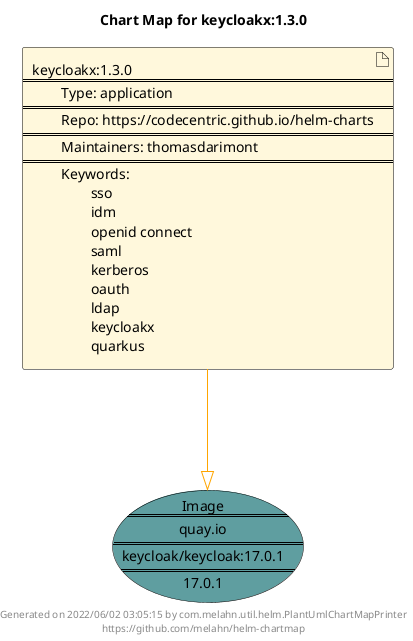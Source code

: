 @startuml
skinparam linetype ortho
skinparam backgroundColor white
skinparam usecaseBorderColor black
skinparam usecaseArrowColor LightSlateGray
skinparam artifactBorderColor black
skinparam artifactArrowColor LightSlateGray

title Chart Map for keycloakx:1.3.0

'There is one referenced Helm Chart
artifact "keycloakx:1.3.0\n====\n\tType: application\n====\n\tRepo: https://codecentric.github.io/helm-charts\n====\n\tMaintainers: thomasdarimont\n====\n\tKeywords: \n\t\tsso\n\t\tidm\n\t\topenid connect\n\t\tsaml\n\t\tkerberos\n\t\toauth\n\t\tldap\n\t\tkeycloakx\n\t\tquarkus" as keycloakx_1_3_0 #Cornsilk

'There is one referenced Docker Image
usecase "Image\n====\nquay.io\n====\nkeycloak/keycloak:17.0.1\n====\n17.0.1" as quay_io_keycloak_keycloak_17_0_1 #CadetBlue

'Chart Dependencies
keycloakx_1_3_0--[#orange]-|>quay_io_keycloak_keycloak_17_0_1

center footer Generated on 2022/06/02 03:05:15 by com.melahn.util.helm.PlantUmlChartMapPrinter\nhttps://github.com/melahn/helm-chartmap
@enduml
